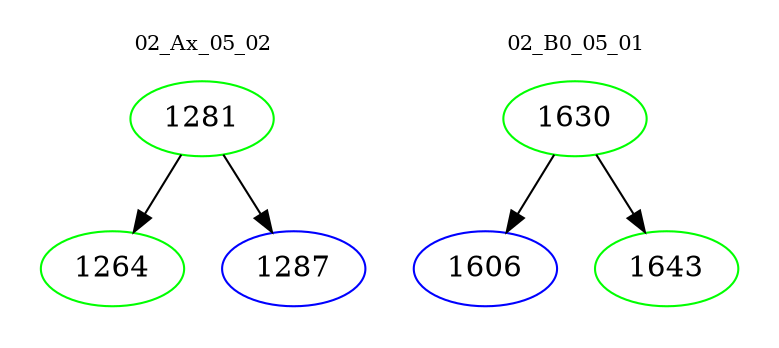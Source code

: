 digraph{
subgraph cluster_0 {
color = white
label = "02_Ax_05_02";
fontsize=10;
T0_1281 [label="1281", color="green"]
T0_1281 -> T0_1264 [color="black"]
T0_1264 [label="1264", color="green"]
T0_1281 -> T0_1287 [color="black"]
T0_1287 [label="1287", color="blue"]
}
subgraph cluster_1 {
color = white
label = "02_B0_05_01";
fontsize=10;
T1_1630 [label="1630", color="green"]
T1_1630 -> T1_1606 [color="black"]
T1_1606 [label="1606", color="blue"]
T1_1630 -> T1_1643 [color="black"]
T1_1643 [label="1643", color="green"]
}
}
